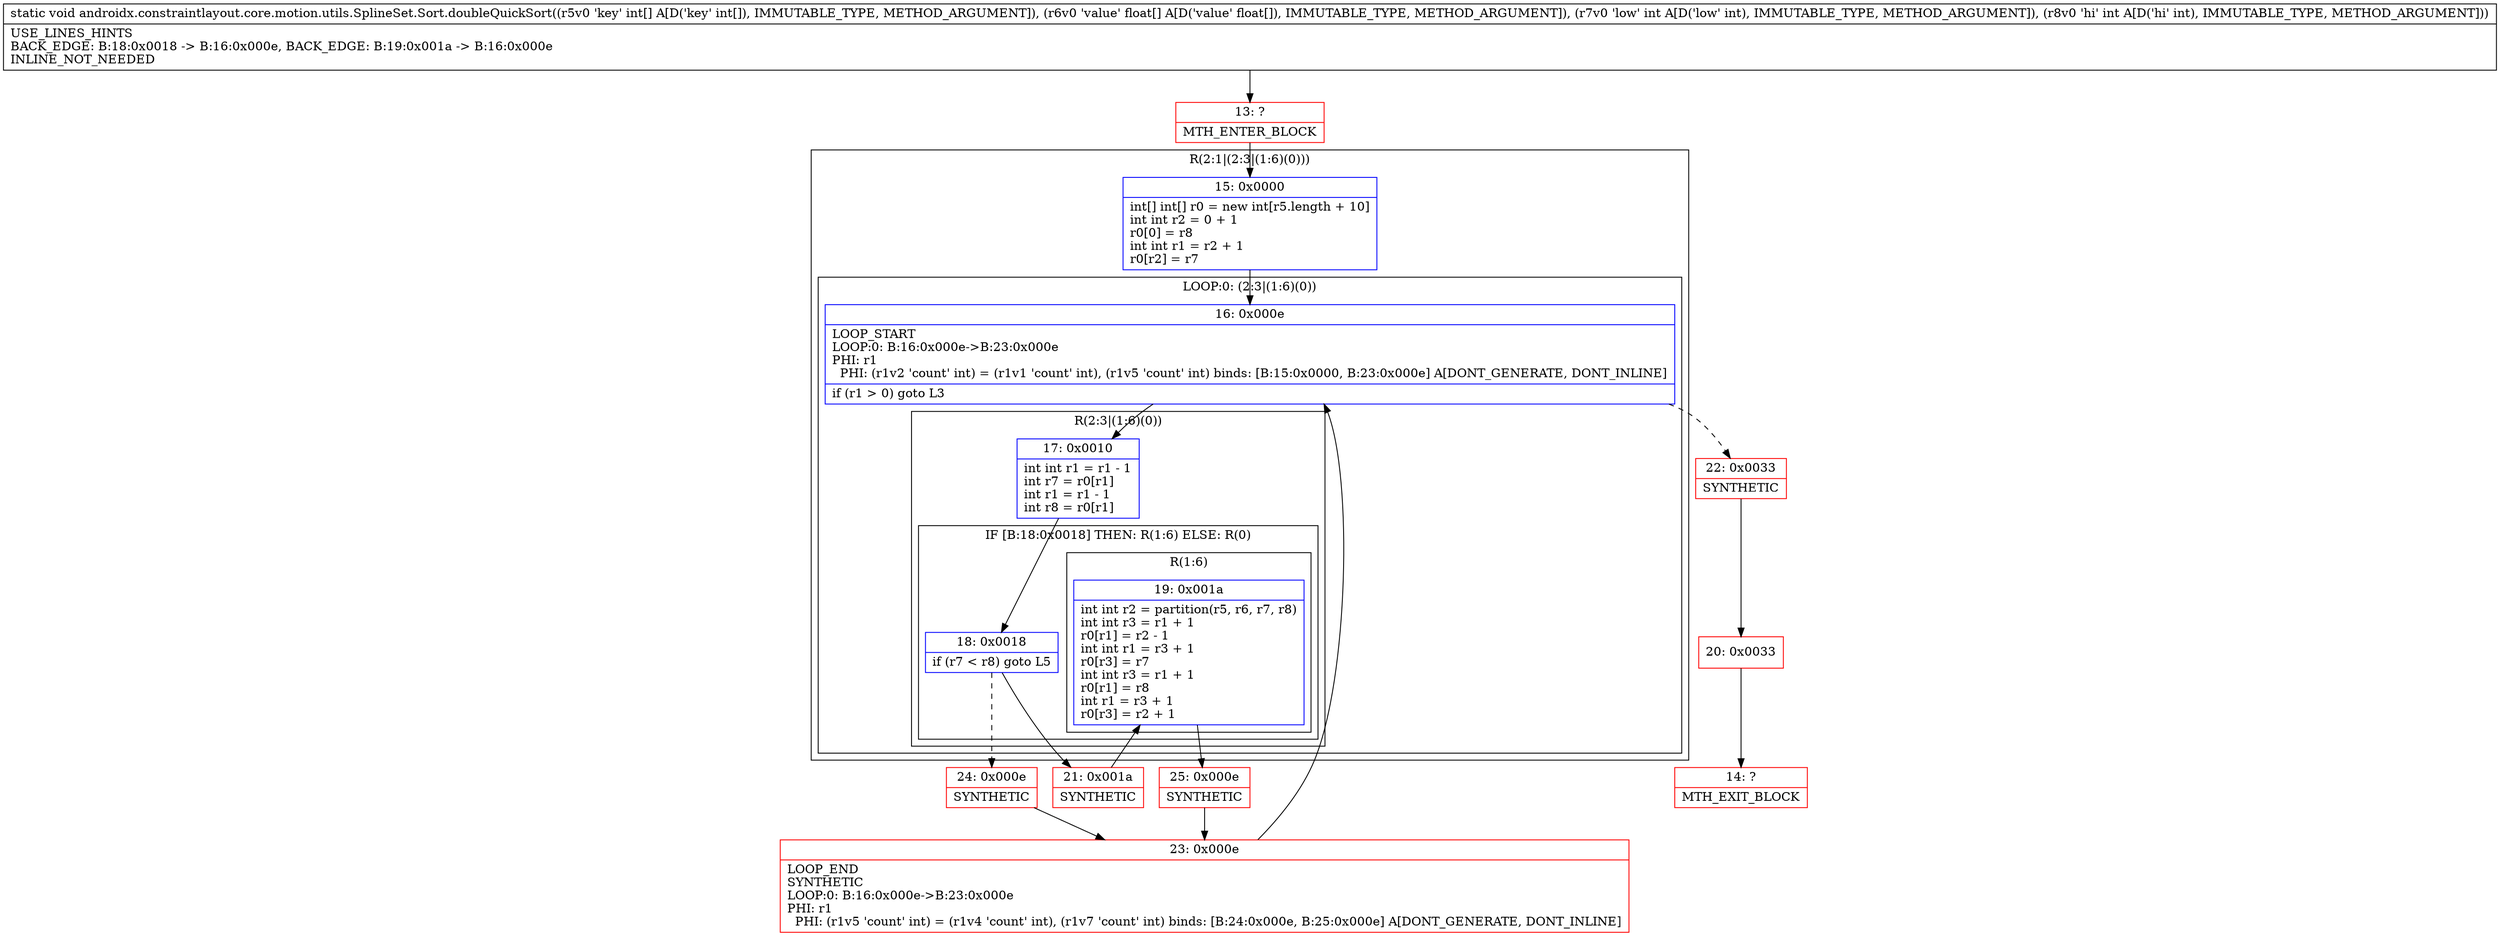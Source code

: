 digraph "CFG forandroidx.constraintlayout.core.motion.utils.SplineSet.Sort.doubleQuickSort([I[FII)V" {
subgraph cluster_Region_23221154 {
label = "R(2:1|(2:3|(1:6)(0)))";
node [shape=record,color=blue];
Node_15 [shape=record,label="{15\:\ 0x0000|int[] int[] r0 = new int[r5.length + 10]\lint int r2 = 0 + 1\lr0[0] = r8\lint int r1 = r2 + 1\lr0[r2] = r7\l}"];
subgraph cluster_LoopRegion_1256251466 {
label = "LOOP:0: (2:3|(1:6)(0))";
node [shape=record,color=blue];
Node_16 [shape=record,label="{16\:\ 0x000e|LOOP_START\lLOOP:0: B:16:0x000e\-\>B:23:0x000e\lPHI: r1 \l  PHI: (r1v2 'count' int) = (r1v1 'count' int), (r1v5 'count' int) binds: [B:15:0x0000, B:23:0x000e] A[DONT_GENERATE, DONT_INLINE]\l|if (r1 \> 0) goto L3\l}"];
subgraph cluster_Region_317293587 {
label = "R(2:3|(1:6)(0))";
node [shape=record,color=blue];
Node_17 [shape=record,label="{17\:\ 0x0010|int int r1 = r1 \- 1\lint r7 = r0[r1]\lint r1 = r1 \- 1\lint r8 = r0[r1]\l}"];
subgraph cluster_IfRegion_1493976567 {
label = "IF [B:18:0x0018] THEN: R(1:6) ELSE: R(0)";
node [shape=record,color=blue];
Node_18 [shape=record,label="{18\:\ 0x0018|if (r7 \< r8) goto L5\l}"];
subgraph cluster_Region_245511139 {
label = "R(1:6)";
node [shape=record,color=blue];
Node_19 [shape=record,label="{19\:\ 0x001a|int int r2 = partition(r5, r6, r7, r8)\lint int r3 = r1 + 1\lr0[r1] = r2 \- 1\lint int r1 = r3 + 1\lr0[r3] = r7\lint int r3 = r1 + 1\lr0[r1] = r8\lint r1 = r3 + 1\lr0[r3] = r2 + 1\l}"];
}
subgraph cluster_Region_1915566368 {
label = "R(0)";
node [shape=record,color=blue];
}
}
}
}
}
Node_13 [shape=record,color=red,label="{13\:\ ?|MTH_ENTER_BLOCK\l}"];
Node_21 [shape=record,color=red,label="{21\:\ 0x001a|SYNTHETIC\l}"];
Node_25 [shape=record,color=red,label="{25\:\ 0x000e|SYNTHETIC\l}"];
Node_23 [shape=record,color=red,label="{23\:\ 0x000e|LOOP_END\lSYNTHETIC\lLOOP:0: B:16:0x000e\-\>B:23:0x000e\lPHI: r1 \l  PHI: (r1v5 'count' int) = (r1v4 'count' int), (r1v7 'count' int) binds: [B:24:0x000e, B:25:0x000e] A[DONT_GENERATE, DONT_INLINE]\l}"];
Node_24 [shape=record,color=red,label="{24\:\ 0x000e|SYNTHETIC\l}"];
Node_22 [shape=record,color=red,label="{22\:\ 0x0033|SYNTHETIC\l}"];
Node_20 [shape=record,color=red,label="{20\:\ 0x0033}"];
Node_14 [shape=record,color=red,label="{14\:\ ?|MTH_EXIT_BLOCK\l}"];
MethodNode[shape=record,label="{static void androidx.constraintlayout.core.motion.utils.SplineSet.Sort.doubleQuickSort((r5v0 'key' int[] A[D('key' int[]), IMMUTABLE_TYPE, METHOD_ARGUMENT]), (r6v0 'value' float[] A[D('value' float[]), IMMUTABLE_TYPE, METHOD_ARGUMENT]), (r7v0 'low' int A[D('low' int), IMMUTABLE_TYPE, METHOD_ARGUMENT]), (r8v0 'hi' int A[D('hi' int), IMMUTABLE_TYPE, METHOD_ARGUMENT]))  | USE_LINES_HINTS\lBACK_EDGE: B:18:0x0018 \-\> B:16:0x000e, BACK_EDGE: B:19:0x001a \-\> B:16:0x000e\lINLINE_NOT_NEEDED\l}"];
MethodNode -> Node_13;Node_15 -> Node_16;
Node_16 -> Node_17;
Node_16 -> Node_22[style=dashed];
Node_17 -> Node_18;
Node_18 -> Node_21;
Node_18 -> Node_24[style=dashed];
Node_19 -> Node_25;
Node_13 -> Node_15;
Node_21 -> Node_19;
Node_25 -> Node_23;
Node_23 -> Node_16;
Node_24 -> Node_23;
Node_22 -> Node_20;
Node_20 -> Node_14;
}

